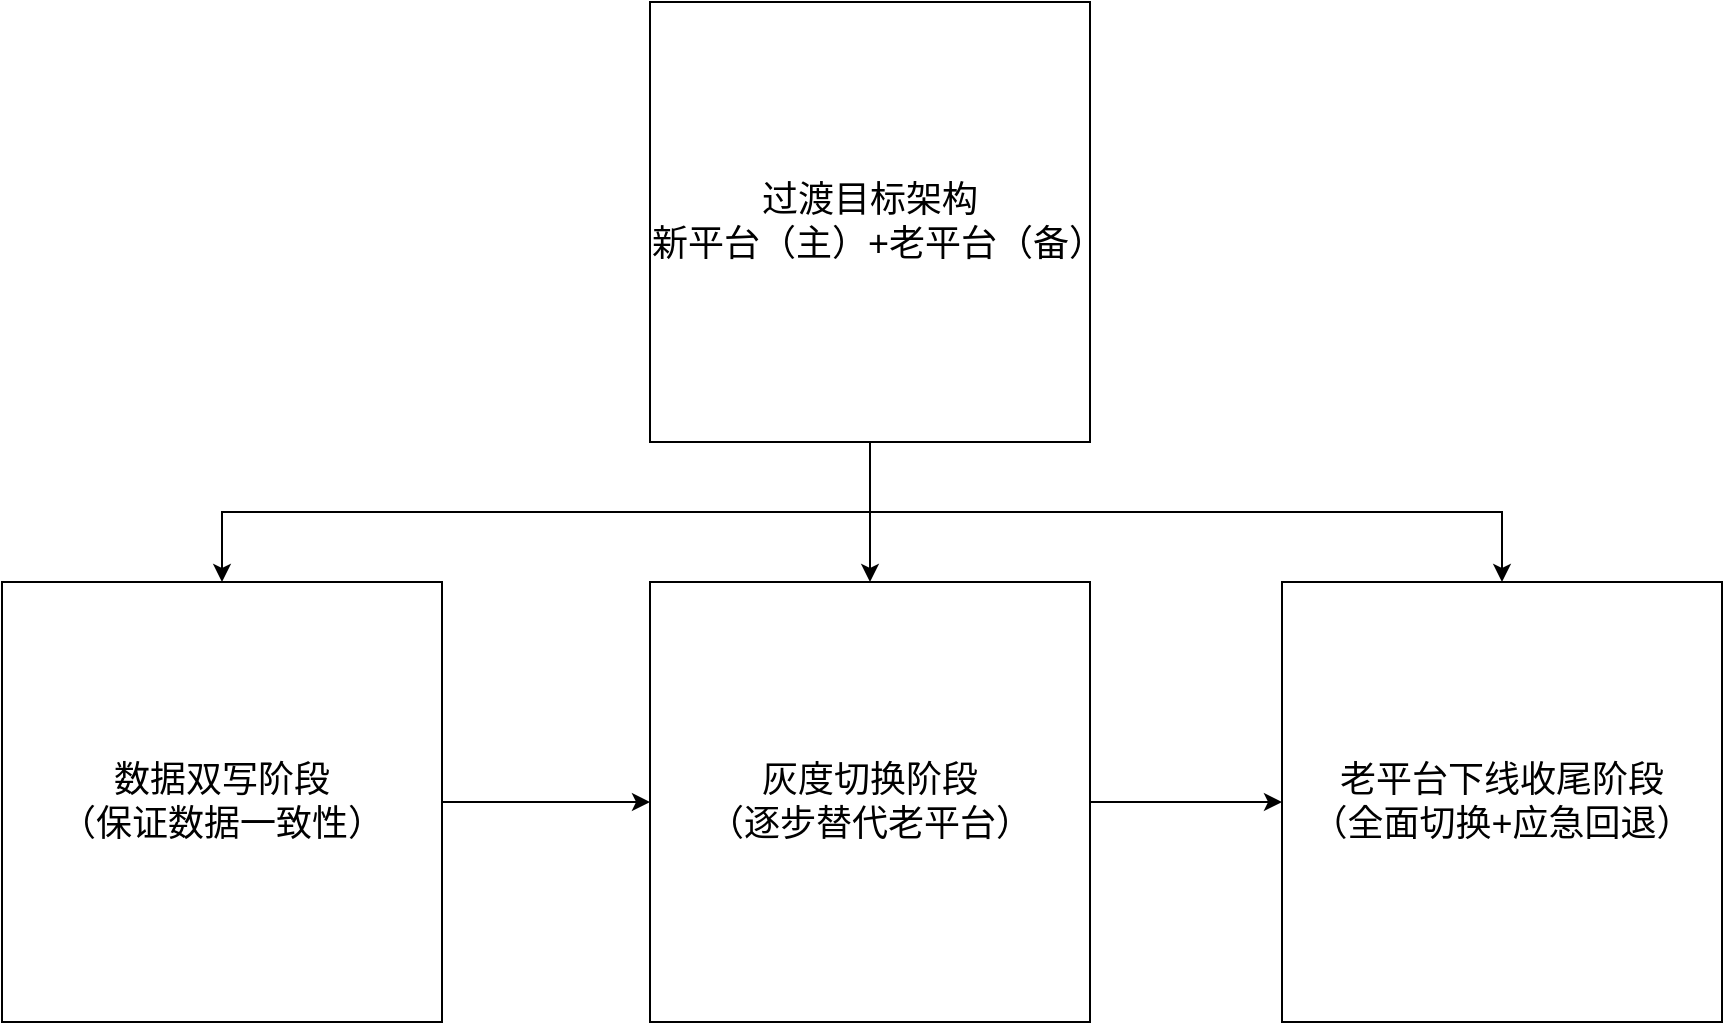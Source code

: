 <mxfile version="26.2.14">
  <diagram name="第 1 页" id="LNlYKfLvCOk8HpMUdlGi">
    <mxGraphModel dx="2012" dy="3217" grid="1" gridSize="10" guides="1" tooltips="1" connect="1" arrows="1" fold="1" page="1" pageScale="1" pageWidth="827" pageHeight="1169" math="0" shadow="0">
      <root>
        <mxCell id="0" />
        <mxCell id="1" parent="0" />
        <mxCell id="BNcEmSx0Iehc34TsWl-9-15" style="edgeStyle=orthogonalEdgeStyle;rounded=0;orthogonalLoop=1;jettySize=auto;html=1;exitX=0.5;exitY=1;exitDx=0;exitDy=0;" edge="1" parent="1" source="BNcEmSx0Iehc34TsWl-9-9" target="BNcEmSx0Iehc34TsWl-9-11">
          <mxGeometry relative="1" as="geometry" />
        </mxCell>
        <mxCell id="BNcEmSx0Iehc34TsWl-9-16" style="edgeStyle=orthogonalEdgeStyle;rounded=0;orthogonalLoop=1;jettySize=auto;html=1;exitX=0.5;exitY=1;exitDx=0;exitDy=0;entryX=0.5;entryY=0;entryDx=0;entryDy=0;" edge="1" parent="1" source="BNcEmSx0Iehc34TsWl-9-9" target="BNcEmSx0Iehc34TsWl-9-10">
          <mxGeometry relative="1" as="geometry" />
        </mxCell>
        <mxCell id="BNcEmSx0Iehc34TsWl-9-17" style="edgeStyle=orthogonalEdgeStyle;rounded=0;orthogonalLoop=1;jettySize=auto;html=1;exitX=0.5;exitY=1;exitDx=0;exitDy=0;" edge="1" parent="1" source="BNcEmSx0Iehc34TsWl-9-9" target="BNcEmSx0Iehc34TsWl-9-12">
          <mxGeometry relative="1" as="geometry" />
        </mxCell>
        <mxCell id="BNcEmSx0Iehc34TsWl-9-9" value="&lt;span style=&quot;font-size: 18px;&quot;&gt;过渡目标架构&lt;/span&gt;&lt;div&gt;&lt;span style=&quot;font-size: 18px;&quot;&gt;新平台（主）+老平台（备）&lt;/span&gt;&lt;/div&gt;" style="whiteSpace=wrap;html=1;aspect=fixed;" vertex="1" parent="1">
          <mxGeometry x="304" y="-130" width="220" height="220" as="geometry" />
        </mxCell>
        <mxCell id="BNcEmSx0Iehc34TsWl-9-14" value="" style="edgeStyle=orthogonalEdgeStyle;rounded=0;orthogonalLoop=1;jettySize=auto;html=1;" edge="1" parent="1" source="BNcEmSx0Iehc34TsWl-9-10" target="BNcEmSx0Iehc34TsWl-9-12">
          <mxGeometry relative="1" as="geometry" />
        </mxCell>
        <mxCell id="BNcEmSx0Iehc34TsWl-9-10" value="&lt;span style=&quot;font-size: 18px;&quot;&gt;灰度切换阶段&lt;/span&gt;&lt;br&gt;&lt;div&gt;&lt;span style=&quot;font-size: 18px;&quot;&gt;（逐步替代老平台）&lt;/span&gt;&lt;/div&gt;" style="whiteSpace=wrap;html=1;aspect=fixed;" vertex="1" parent="1">
          <mxGeometry x="304" y="160" width="220" height="220" as="geometry" />
        </mxCell>
        <mxCell id="BNcEmSx0Iehc34TsWl-9-13" value="" style="edgeStyle=orthogonalEdgeStyle;rounded=0;orthogonalLoop=1;jettySize=auto;html=1;" edge="1" parent="1" source="BNcEmSx0Iehc34TsWl-9-11" target="BNcEmSx0Iehc34TsWl-9-10">
          <mxGeometry relative="1" as="geometry" />
        </mxCell>
        <mxCell id="BNcEmSx0Iehc34TsWl-9-11" value="&lt;span style=&quot;font-size: 18px;&quot;&gt;数据双写阶段&lt;/span&gt;&lt;br&gt;&lt;div&gt;&lt;span style=&quot;font-size: 18px;&quot;&gt;（保证数据一致性）&lt;/span&gt;&lt;/div&gt;" style="whiteSpace=wrap;html=1;aspect=fixed;" vertex="1" parent="1">
          <mxGeometry x="-20" y="160" width="220" height="220" as="geometry" />
        </mxCell>
        <mxCell id="BNcEmSx0Iehc34TsWl-9-12" value="&lt;span style=&quot;font-size: 18px;&quot;&gt;老平台下线收尾阶段&lt;/span&gt;&lt;br&gt;&lt;div&gt;&lt;span style=&quot;font-size: 18px;&quot;&gt;（全面切换+应急回退）&lt;/span&gt;&lt;/div&gt;" style="whiteSpace=wrap;html=1;aspect=fixed;" vertex="1" parent="1">
          <mxGeometry x="620" y="160" width="220" height="220" as="geometry" />
        </mxCell>
      </root>
    </mxGraphModel>
  </diagram>
</mxfile>
